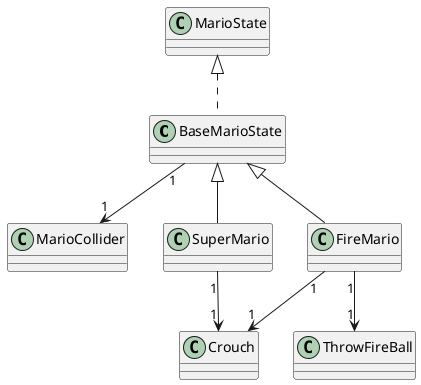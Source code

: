 @startuml States

BaseMarioState .u.|> MarioState
BaseMarioState "1" --> "1" MarioCollider

SuperMario -u-|> BaseMarioState
SuperMario "1" --> "1" Crouch

FireMario -u-|> BaseMarioState
FireMario "1" --> "1" Crouch
FireMario "1" --> "1" ThrowFireBall

@enduml